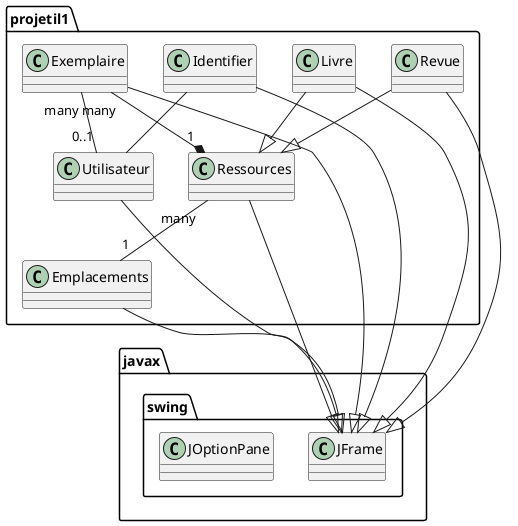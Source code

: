 @startuml
class javax.swing.JFrame
class javax.swing.JOptionPane
class projetil1.Emplacements
class projetil1.Exemplaire
class projetil1.Identifier
class projetil1.Livre
class projetil1.Ressources
class projetil1.Revue
class projetil1.Utilisateur

projetil1.Utilisateur --|> javax.swing.JFrame
projetil1.Emplacements --|> javax.swing.JFrame
projetil1.Exemplaire --|> javax.swing.JFrame
projetil1.Identifier --|> javax.swing.JFrame
projetil1.Livre --|> javax.swing.JFrame
projetil1.Ressources --|> javax.swing.JFrame
projetil1.Revue --|> javax.swing.JFrame


projetil1.Identifier--projetil1.Utilisateur
projetil1.Exemplaire"many"--"0..1"projetil1.Utilisateur
projetil1.Exemplaire"many"--*"1"projetil1.Ressources
projetil1.Ressources"many"--"1"projetil1.Emplacements
projetil1.Livre--|>projetil1.Ressources
projetil1.Revue--|>projetil1.Ressources
@enduml